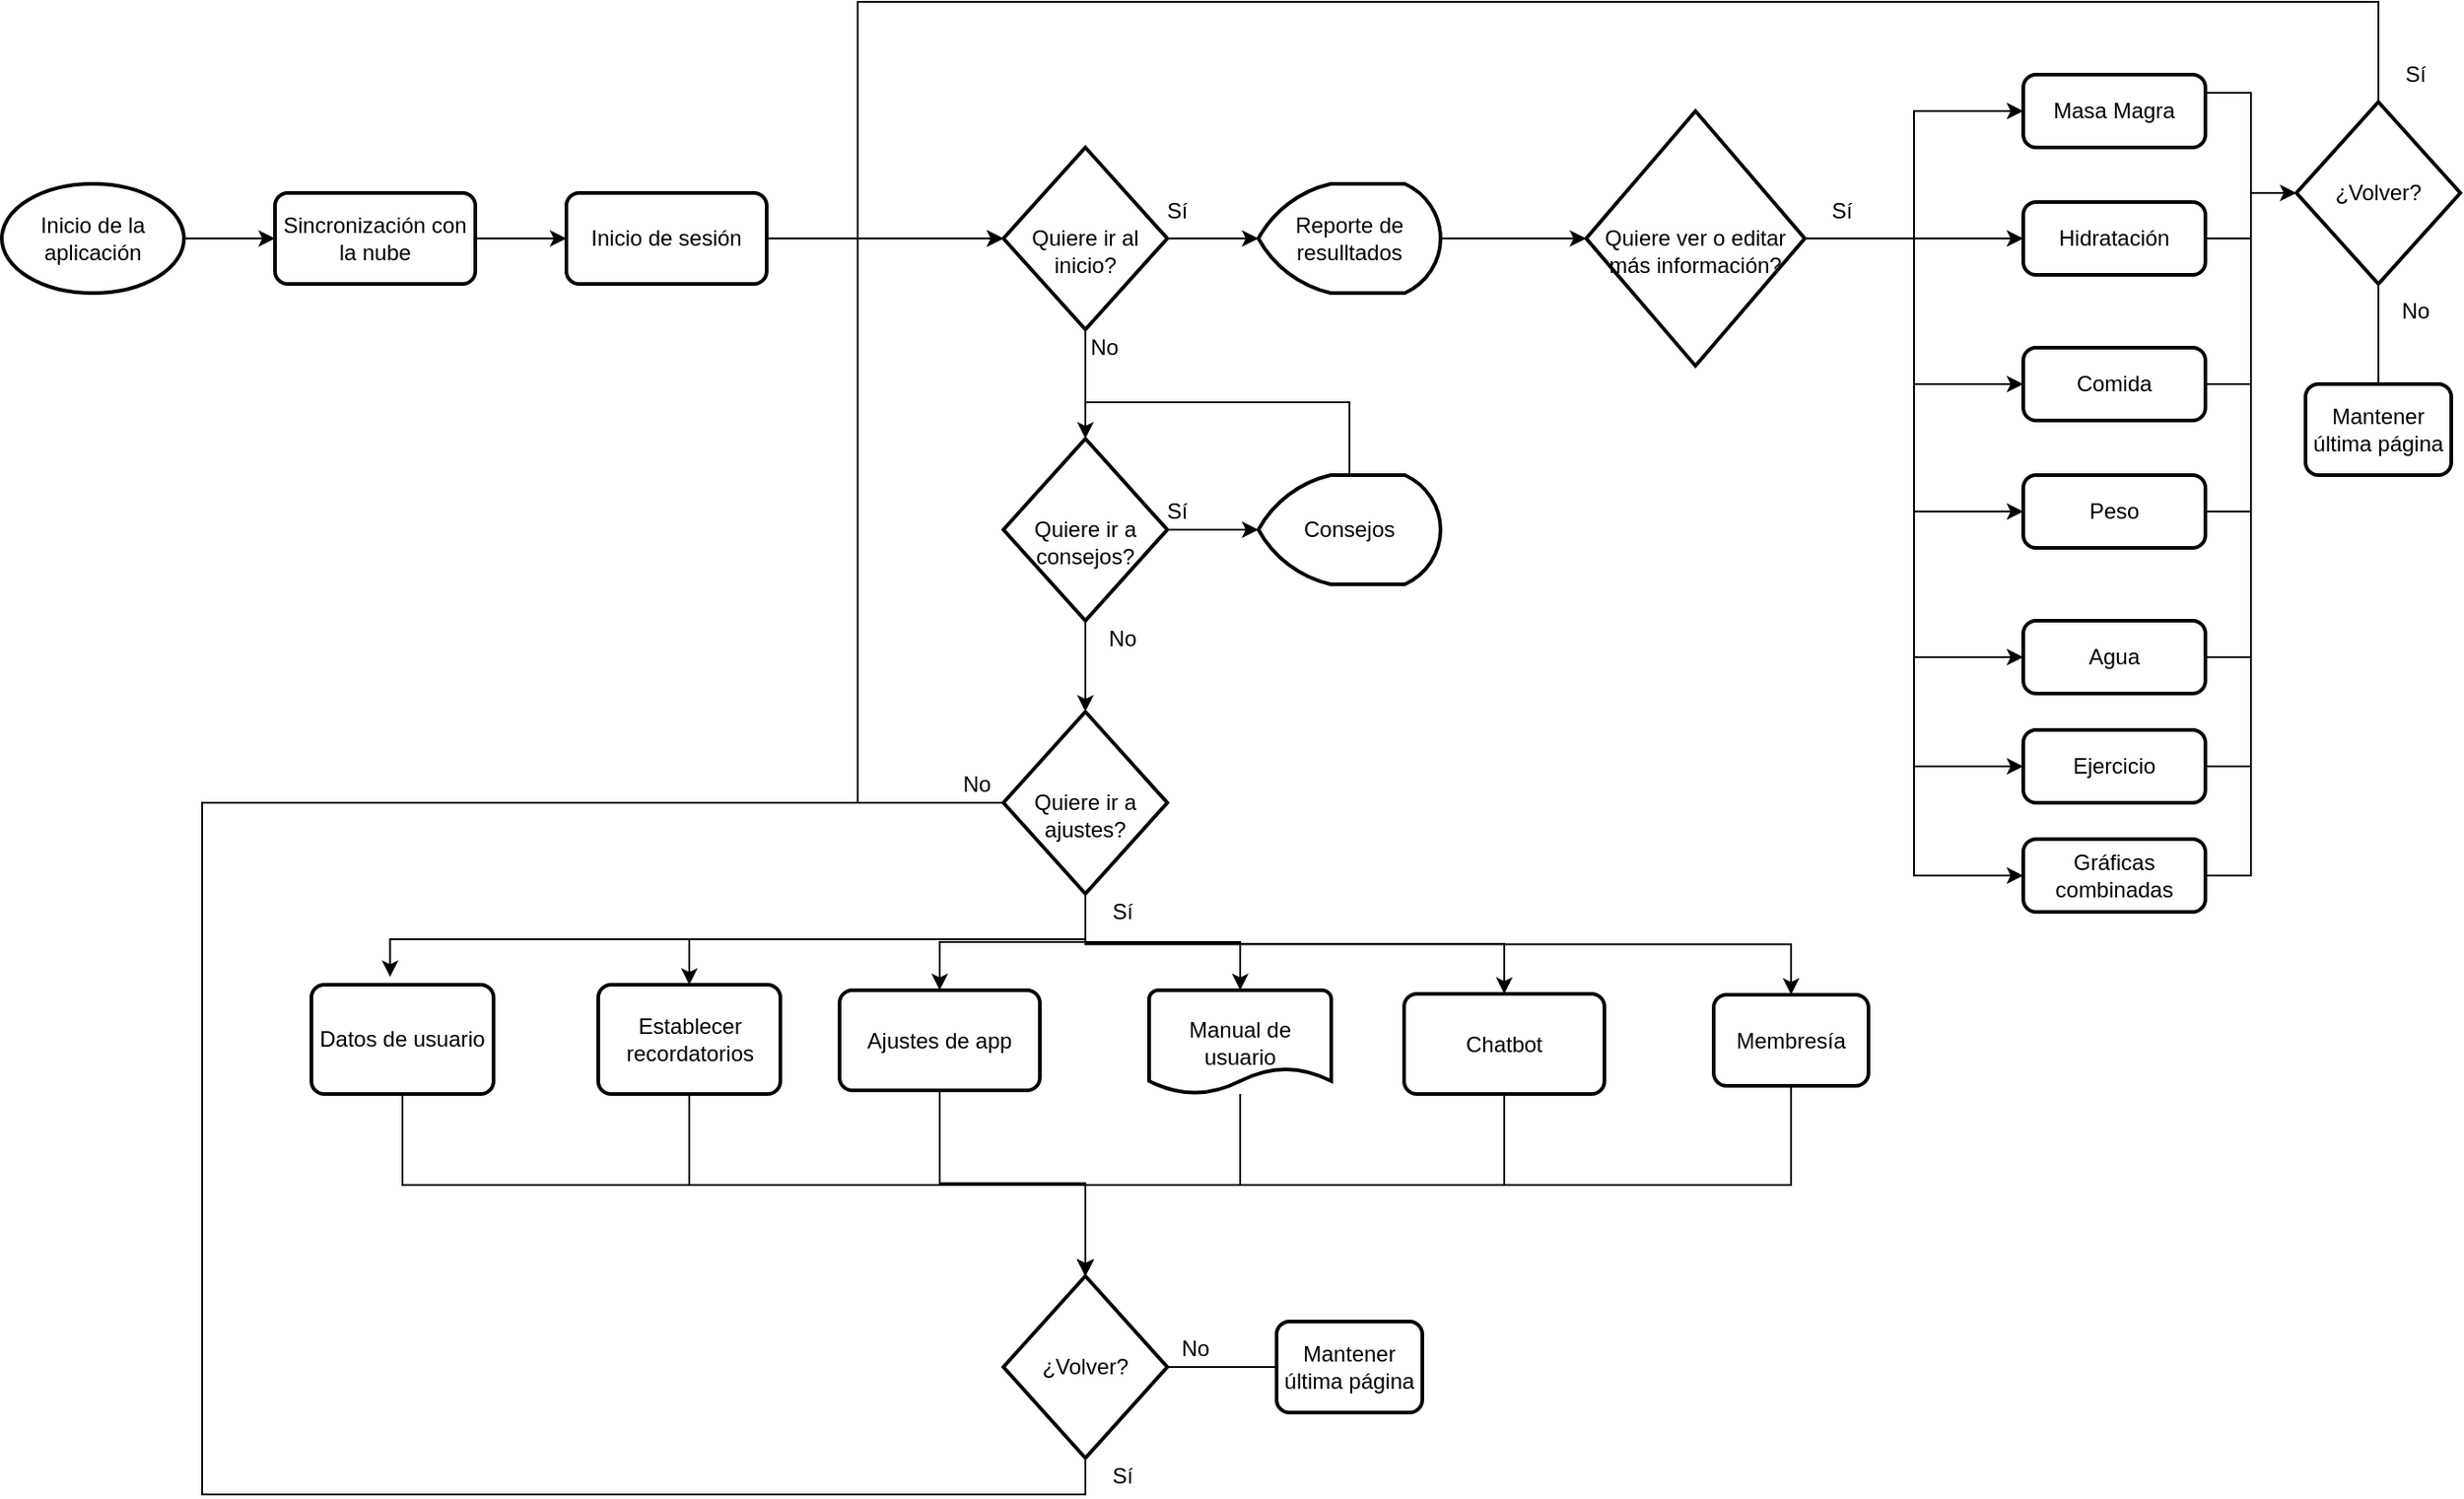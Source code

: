 <mxfile version="15.7.1" type="github">
  <diagram id="03ZAokcntrlKChbKRNU_" name="Page-1">
    <mxGraphModel dx="1635" dy="908" grid="1" gridSize="10" guides="1" tooltips="1" connect="1" arrows="1" fold="1" page="1" pageScale="1" pageWidth="1700" pageHeight="1100" math="0" shadow="0">
      <root>
        <mxCell id="0" />
        <mxCell id="1" parent="0" />
        <mxCell id="kHd_3ohGGgEumY1ikTWk-31" style="edgeStyle=orthogonalEdgeStyle;rounded=0;orthogonalLoop=1;jettySize=auto;html=1;exitX=1;exitY=0.5;exitDx=0;exitDy=0;exitPerimeter=0;entryX=0;entryY=0.5;entryDx=0;entryDy=0;" parent="1" source="AI65t0Lun6rir1HkQO0F-2" target="AI65t0Lun6rir1HkQO0F-4" edge="1">
          <mxGeometry relative="1" as="geometry" />
        </mxCell>
        <mxCell id="AI65t0Lun6rir1HkQO0F-2" value="Inicio de la aplicación" style="strokeWidth=2;html=1;shape=mxgraph.flowchart.start_1;whiteSpace=wrap;" parent="1" vertex="1">
          <mxGeometry x="280" y="190" width="100" height="60" as="geometry" />
        </mxCell>
        <mxCell id="kHd_3ohGGgEumY1ikTWk-33" style="edgeStyle=orthogonalEdgeStyle;rounded=0;orthogonalLoop=1;jettySize=auto;html=1;exitX=1;exitY=0.5;exitDx=0;exitDy=0;entryX=0;entryY=0.5;entryDx=0;entryDy=0;entryPerimeter=0;" parent="1" source="AI65t0Lun6rir1HkQO0F-3" target="kHd_3ohGGgEumY1ikTWk-38" edge="1">
          <mxGeometry relative="1" as="geometry">
            <mxPoint x="760" y="220" as="targetPoint" />
          </mxGeometry>
        </mxCell>
        <mxCell id="AI65t0Lun6rir1HkQO0F-3" value="Inicio de sesión" style="rounded=1;whiteSpace=wrap;html=1;absoluteArcSize=1;arcSize=14;strokeWidth=2;" parent="1" vertex="1">
          <mxGeometry x="590" y="195" width="110" height="50" as="geometry" />
        </mxCell>
        <mxCell id="kHd_3ohGGgEumY1ikTWk-32" style="edgeStyle=orthogonalEdgeStyle;rounded=0;orthogonalLoop=1;jettySize=auto;html=1;exitX=1;exitY=0.5;exitDx=0;exitDy=0;entryX=0;entryY=0.5;entryDx=0;entryDy=0;" parent="1" source="AI65t0Lun6rir1HkQO0F-4" target="AI65t0Lun6rir1HkQO0F-3" edge="1">
          <mxGeometry relative="1" as="geometry" />
        </mxCell>
        <mxCell id="AI65t0Lun6rir1HkQO0F-4" value="Sincronización con la nube" style="rounded=1;whiteSpace=wrap;html=1;absoluteArcSize=1;arcSize=14;strokeWidth=2;" parent="1" vertex="1">
          <mxGeometry x="430" y="195" width="110" height="50" as="geometry" />
        </mxCell>
        <mxCell id="kHd_3ohGGgEumY1ikTWk-112" style="edgeStyle=orthogonalEdgeStyle;rounded=0;orthogonalLoop=1;jettySize=auto;html=1;entryX=0.5;entryY=0;entryDx=0;entryDy=0;entryPerimeter=0;" parent="1" source="AI65t0Lun6rir1HkQO0F-13" target="kHd_3ohGGgEumY1ikTWk-105" edge="1">
          <mxGeometry relative="1" as="geometry" />
        </mxCell>
        <mxCell id="AI65t0Lun6rir1HkQO0F-13" value="Manual de usuario" style="strokeWidth=2;html=1;shape=mxgraph.flowchart.document2;whiteSpace=wrap;size=0.25;" parent="1" vertex="1">
          <mxGeometry x="910" y="633" width="100" height="57" as="geometry" />
        </mxCell>
        <mxCell id="kHd_3ohGGgEumY1ikTWk-123" style="edgeStyle=orthogonalEdgeStyle;rounded=0;orthogonalLoop=1;jettySize=auto;html=1;exitX=1;exitY=0.5;exitDx=0;exitDy=0;entryX=0;entryY=0.5;entryDx=0;entryDy=0;entryPerimeter=0;endArrow=none;endFill=0;" parent="1" source="AI65t0Lun6rir1HkQO0F-18" target="kHd_3ohGGgEumY1ikTWk-120" edge="1">
          <mxGeometry relative="1" as="geometry" />
        </mxCell>
        <mxCell id="AI65t0Lun6rir1HkQO0F-18" value="Comida" style="rounded=1;whiteSpace=wrap;html=1;absoluteArcSize=1;arcSize=14;strokeWidth=2;" parent="1" vertex="1">
          <mxGeometry x="1390" y="280" width="100" height="40" as="geometry" />
        </mxCell>
        <mxCell id="kHd_3ohGGgEumY1ikTWk-124" style="edgeStyle=orthogonalEdgeStyle;rounded=0;orthogonalLoop=1;jettySize=auto;html=1;exitX=1;exitY=0.5;exitDx=0;exitDy=0;entryX=0;entryY=0.5;entryDx=0;entryDy=0;entryPerimeter=0;endArrow=none;endFill=0;" parent="1" source="AI65t0Lun6rir1HkQO0F-19" target="kHd_3ohGGgEumY1ikTWk-120" edge="1">
          <mxGeometry relative="1" as="geometry" />
        </mxCell>
        <mxCell id="AI65t0Lun6rir1HkQO0F-19" value="Peso" style="rounded=1;whiteSpace=wrap;html=1;absoluteArcSize=1;arcSize=14;strokeWidth=2;" parent="1" vertex="1">
          <mxGeometry x="1390" y="350" width="100" height="40" as="geometry" />
        </mxCell>
        <mxCell id="kHd_3ohGGgEumY1ikTWk-125" style="edgeStyle=orthogonalEdgeStyle;rounded=0;orthogonalLoop=1;jettySize=auto;html=1;exitX=1;exitY=0.5;exitDx=0;exitDy=0;entryX=0;entryY=0.5;entryDx=0;entryDy=0;entryPerimeter=0;endArrow=none;endFill=0;" parent="1" source="AI65t0Lun6rir1HkQO0F-20" target="kHd_3ohGGgEumY1ikTWk-120" edge="1">
          <mxGeometry relative="1" as="geometry" />
        </mxCell>
        <mxCell id="AI65t0Lun6rir1HkQO0F-20" value="Agua" style="rounded=1;whiteSpace=wrap;html=1;absoluteArcSize=1;arcSize=14;strokeWidth=2;" parent="1" vertex="1">
          <mxGeometry x="1390" y="430" width="100" height="40" as="geometry" />
        </mxCell>
        <mxCell id="kHd_3ohGGgEumY1ikTWk-110" style="edgeStyle=orthogonalEdgeStyle;rounded=0;orthogonalLoop=1;jettySize=auto;html=1;exitX=0.5;exitY=1;exitDx=0;exitDy=0;entryX=0.5;entryY=0;entryDx=0;entryDy=0;entryPerimeter=0;" parent="1" source="AI65t0Lun6rir1HkQO0F-43" target="kHd_3ohGGgEumY1ikTWk-105" edge="1">
          <mxGeometry relative="1" as="geometry" />
        </mxCell>
        <mxCell id="AI65t0Lun6rir1HkQO0F-43" value="Establecer recordatorios" style="rounded=1;whiteSpace=wrap;html=1;absoluteArcSize=1;arcSize=14;strokeWidth=2;" parent="1" vertex="1">
          <mxGeometry x="607.5" y="630" width="100" height="60" as="geometry" />
        </mxCell>
        <mxCell id="kHd_3ohGGgEumY1ikTWk-111" style="edgeStyle=orthogonalEdgeStyle;rounded=0;orthogonalLoop=1;jettySize=auto;html=1;exitX=0.5;exitY=1;exitDx=0;exitDy=0;entryX=0.5;entryY=0;entryDx=0;entryDy=0;entryPerimeter=0;" parent="1" source="AI65t0Lun6rir1HkQO0F-45" target="kHd_3ohGGgEumY1ikTWk-105" edge="1">
          <mxGeometry relative="1" as="geometry" />
        </mxCell>
        <mxCell id="AI65t0Lun6rir1HkQO0F-45" value="Ajustes de app" style="rounded=1;whiteSpace=wrap;html=1;absoluteArcSize=1;arcSize=14;strokeWidth=2;" parent="1" vertex="1">
          <mxGeometry x="740" y="633" width="110" height="55" as="geometry" />
        </mxCell>
        <mxCell id="kHd_3ohGGgEumY1ikTWk-114" style="edgeStyle=orthogonalEdgeStyle;rounded=0;orthogonalLoop=1;jettySize=auto;html=1;entryX=0.5;entryY=0;entryDx=0;entryDy=0;entryPerimeter=0;" parent="1" source="AI65t0Lun6rir1HkQO0F-46" target="kHd_3ohGGgEumY1ikTWk-105" edge="1">
          <mxGeometry relative="1" as="geometry">
            <Array as="points">
              <mxPoint x="1263" y="740" />
              <mxPoint x="875" y="740" />
            </Array>
          </mxGeometry>
        </mxCell>
        <mxCell id="AI65t0Lun6rir1HkQO0F-46" value="Membresía" style="rounded=1;whiteSpace=wrap;html=1;absoluteArcSize=1;arcSize=14;strokeWidth=2;" parent="1" vertex="1">
          <mxGeometry x="1220" y="635.5" width="85" height="50" as="geometry" />
        </mxCell>
        <mxCell id="kHd_3ohGGgEumY1ikTWk-43" style="edgeStyle=orthogonalEdgeStyle;rounded=0;orthogonalLoop=1;jettySize=auto;html=1;exitX=1;exitY=0.5;exitDx=0;exitDy=0;exitPerimeter=0;" parent="1" source="kHd_3ohGGgEumY1ikTWk-38" target="kHd_3ohGGgEumY1ikTWk-41" edge="1">
          <mxGeometry relative="1" as="geometry" />
        </mxCell>
        <mxCell id="kHd_3ohGGgEumY1ikTWk-56" style="edgeStyle=orthogonalEdgeStyle;rounded=0;orthogonalLoop=1;jettySize=auto;html=1;exitX=0.5;exitY=1;exitDx=0;exitDy=0;exitPerimeter=0;entryX=0.5;entryY=0;entryDx=0;entryDy=0;entryPerimeter=0;" parent="1" source="kHd_3ohGGgEumY1ikTWk-38" target="kHd_3ohGGgEumY1ikTWk-39" edge="1">
          <mxGeometry relative="1" as="geometry" />
        </mxCell>
        <mxCell id="kHd_3ohGGgEumY1ikTWk-38" value="&lt;br&gt;Quiere ir al inicio?" style="strokeWidth=2;html=1;shape=mxgraph.flowchart.decision;whiteSpace=wrap;" parent="1" vertex="1">
          <mxGeometry x="830" y="170" width="90" height="100" as="geometry" />
        </mxCell>
        <mxCell id="kHd_3ohGGgEumY1ikTWk-42" style="edgeStyle=orthogonalEdgeStyle;rounded=0;orthogonalLoop=1;jettySize=auto;html=1;exitX=1;exitY=0.5;exitDx=0;exitDy=0;exitPerimeter=0;entryX=0;entryY=0.5;entryDx=0;entryDy=0;entryPerimeter=0;" parent="1" source="kHd_3ohGGgEumY1ikTWk-39" target="kHd_3ohGGgEumY1ikTWk-88" edge="1">
          <mxGeometry relative="1" as="geometry">
            <mxPoint x="970" y="380" as="targetPoint" />
          </mxGeometry>
        </mxCell>
        <mxCell id="kHd_3ohGGgEumY1ikTWk-57" style="edgeStyle=orthogonalEdgeStyle;rounded=0;orthogonalLoop=1;jettySize=auto;html=1;exitX=0.5;exitY=1;exitDx=0;exitDy=0;exitPerimeter=0;entryX=0.5;entryY=0;entryDx=0;entryDy=0;entryPerimeter=0;" parent="1" source="kHd_3ohGGgEumY1ikTWk-39" target="kHd_3ohGGgEumY1ikTWk-40" edge="1">
          <mxGeometry relative="1" as="geometry" />
        </mxCell>
        <mxCell id="kHd_3ohGGgEumY1ikTWk-39" value="&lt;br&gt;Quiere ir a consejos?" style="strokeWidth=2;html=1;shape=mxgraph.flowchart.decision;whiteSpace=wrap;" parent="1" vertex="1">
          <mxGeometry x="830" y="330" width="90" height="100" as="geometry" />
        </mxCell>
        <mxCell id="kHd_3ohGGgEumY1ikTWk-58" style="edgeStyle=orthogonalEdgeStyle;rounded=0;orthogonalLoop=1;jettySize=auto;html=1;exitX=0;exitY=0.5;exitDx=0;exitDy=0;exitPerimeter=0;entryX=0;entryY=0.5;entryDx=0;entryDy=0;entryPerimeter=0;" parent="1" source="kHd_3ohGGgEumY1ikTWk-40" target="kHd_3ohGGgEumY1ikTWk-38" edge="1">
          <mxGeometry relative="1" as="geometry">
            <Array as="points">
              <mxPoint x="750" y="530" />
              <mxPoint x="750" y="220" />
            </Array>
          </mxGeometry>
        </mxCell>
        <mxCell id="kHd_3ohGGgEumY1ikTWk-60" style="edgeStyle=orthogonalEdgeStyle;rounded=0;orthogonalLoop=1;jettySize=auto;html=1;exitX=0.5;exitY=1;exitDx=0;exitDy=0;exitPerimeter=0;entryX=0.432;entryY=-0.072;entryDx=0;entryDy=0;entryPerimeter=0;" parent="1" source="kHd_3ohGGgEumY1ikTWk-40" target="kHd_3ohGGgEumY1ikTWk-108" edge="1">
          <mxGeometry relative="1" as="geometry">
            <mxPoint x="500" y="630" as="targetPoint" />
          </mxGeometry>
        </mxCell>
        <mxCell id="kHd_3ohGGgEumY1ikTWk-61" style="edgeStyle=orthogonalEdgeStyle;rounded=0;orthogonalLoop=1;jettySize=auto;html=1;exitX=0.5;exitY=1;exitDx=0;exitDy=0;exitPerimeter=0;entryX=0.5;entryY=0;entryDx=0;entryDy=0;" parent="1" source="kHd_3ohGGgEumY1ikTWk-40" target="AI65t0Lun6rir1HkQO0F-43" edge="1">
          <mxGeometry relative="1" as="geometry" />
        </mxCell>
        <mxCell id="kHd_3ohGGgEumY1ikTWk-64" style="edgeStyle=orthogonalEdgeStyle;rounded=0;orthogonalLoop=1;jettySize=auto;html=1;exitX=0.5;exitY=1;exitDx=0;exitDy=0;exitPerimeter=0;entryX=0.5;entryY=0;entryDx=0;entryDy=0;" parent="1" source="kHd_3ohGGgEumY1ikTWk-40" target="AI65t0Lun6rir1HkQO0F-45" edge="1">
          <mxGeometry relative="1" as="geometry" />
        </mxCell>
        <mxCell id="kHd_3ohGGgEumY1ikTWk-66" style="edgeStyle=orthogonalEdgeStyle;rounded=0;orthogonalLoop=1;jettySize=auto;html=1;exitX=0.5;exitY=1;exitDx=0;exitDy=0;exitPerimeter=0;entryX=0.5;entryY=0;entryDx=0;entryDy=0;entryPerimeter=0;" parent="1" source="kHd_3ohGGgEumY1ikTWk-40" target="AI65t0Lun6rir1HkQO0F-13" edge="1">
          <mxGeometry relative="1" as="geometry" />
        </mxCell>
        <mxCell id="kHd_3ohGGgEumY1ikTWk-70" style="edgeStyle=orthogonalEdgeStyle;rounded=0;orthogonalLoop=1;jettySize=auto;html=1;exitX=0.5;exitY=1;exitDx=0;exitDy=0;exitPerimeter=0;entryX=0.5;entryY=0;entryDx=0;entryDy=0;" parent="1" source="kHd_3ohGGgEumY1ikTWk-40" target="kHd_3ohGGgEumY1ikTWk-69" edge="1">
          <mxGeometry relative="1" as="geometry" />
        </mxCell>
        <mxCell id="kHd_3ohGGgEumY1ikTWk-71" style="edgeStyle=orthogonalEdgeStyle;rounded=0;orthogonalLoop=1;jettySize=auto;html=1;exitX=0.5;exitY=1;exitDx=0;exitDy=0;exitPerimeter=0;" parent="1" source="kHd_3ohGGgEumY1ikTWk-40" target="AI65t0Lun6rir1HkQO0F-46" edge="1">
          <mxGeometry relative="1" as="geometry" />
        </mxCell>
        <mxCell id="kHd_3ohGGgEumY1ikTWk-40" value="&lt;br&gt;Quiere ir a ajustes?" style="strokeWidth=2;html=1;shape=mxgraph.flowchart.decision;whiteSpace=wrap;" parent="1" vertex="1">
          <mxGeometry x="830" y="480" width="90" height="100" as="geometry" />
        </mxCell>
        <mxCell id="kHd_3ohGGgEumY1ikTWk-92" style="edgeStyle=orthogonalEdgeStyle;rounded=0;orthogonalLoop=1;jettySize=auto;html=1;exitX=1;exitY=0.5;exitDx=0;exitDy=0;exitPerimeter=0;entryX=0;entryY=0.5;entryDx=0;entryDy=0;entryPerimeter=0;" parent="1" source="kHd_3ohGGgEumY1ikTWk-41" target="kHd_3ohGGgEumY1ikTWk-89" edge="1">
          <mxGeometry relative="1" as="geometry" />
        </mxCell>
        <mxCell id="kHd_3ohGGgEumY1ikTWk-41" value="Reporte de resulltados" style="strokeWidth=2;html=1;shape=mxgraph.flowchart.display;whiteSpace=wrap;" parent="1" vertex="1">
          <mxGeometry x="970" y="190" width="100" height="60" as="geometry" />
        </mxCell>
        <mxCell id="kHd_3ohGGgEumY1ikTWk-113" style="edgeStyle=orthogonalEdgeStyle;rounded=0;orthogonalLoop=1;jettySize=auto;html=1;exitX=0.5;exitY=1;exitDx=0;exitDy=0;entryX=0.5;entryY=0;entryDx=0;entryDy=0;entryPerimeter=0;" parent="1" source="kHd_3ohGGgEumY1ikTWk-69" target="kHd_3ohGGgEumY1ikTWk-105" edge="1">
          <mxGeometry relative="1" as="geometry" />
        </mxCell>
        <mxCell id="kHd_3ohGGgEumY1ikTWk-69" value="Chatbot" style="rounded=1;whiteSpace=wrap;html=1;absoluteArcSize=1;arcSize=14;strokeWidth=2;" parent="1" vertex="1">
          <mxGeometry x="1050" y="635" width="110" height="55" as="geometry" />
        </mxCell>
        <mxCell id="kHd_3ohGGgEumY1ikTWk-81" value="Sí" style="text;html=1;align=center;verticalAlign=middle;resizable=0;points=[];autosize=1;strokeColor=none;fillColor=none;" parent="1" vertex="1">
          <mxGeometry x="910" y="360" width="30" height="20" as="geometry" />
        </mxCell>
        <mxCell id="kHd_3ohGGgEumY1ikTWk-82" value="Sí" style="text;html=1;align=center;verticalAlign=middle;resizable=0;points=[];autosize=1;strokeColor=none;fillColor=none;" parent="1" vertex="1">
          <mxGeometry x="880" y="580" width="30" height="20" as="geometry" />
        </mxCell>
        <mxCell id="kHd_3ohGGgEumY1ikTWk-83" value="Sí" style="text;html=1;align=center;verticalAlign=middle;resizable=0;points=[];autosize=1;strokeColor=none;fillColor=none;" parent="1" vertex="1">
          <mxGeometry x="910" y="195" width="30" height="20" as="geometry" />
        </mxCell>
        <mxCell id="kHd_3ohGGgEumY1ikTWk-84" value="No" style="text;html=1;align=center;verticalAlign=middle;resizable=0;points=[];autosize=1;strokeColor=none;fillColor=none;" parent="1" vertex="1">
          <mxGeometry x="880" y="430" width="30" height="20" as="geometry" />
        </mxCell>
        <mxCell id="kHd_3ohGGgEumY1ikTWk-85" value="No" style="text;html=1;align=center;verticalAlign=middle;resizable=0;points=[];autosize=1;strokeColor=none;fillColor=none;" parent="1" vertex="1">
          <mxGeometry x="800" y="510" width="30" height="20" as="geometry" />
        </mxCell>
        <mxCell id="kHd_3ohGGgEumY1ikTWk-86" value="No" style="text;html=1;align=center;verticalAlign=middle;resizable=0;points=[];autosize=1;strokeColor=none;fillColor=none;" parent="1" vertex="1">
          <mxGeometry x="870" y="270" width="30" height="20" as="geometry" />
        </mxCell>
        <mxCell id="kHd_3ohGGgEumY1ikTWk-135" style="edgeStyle=orthogonalEdgeStyle;rounded=0;orthogonalLoop=1;jettySize=auto;html=1;exitX=0.5;exitY=0;exitDx=0;exitDy=0;exitPerimeter=0;entryX=0.5;entryY=0;entryDx=0;entryDy=0;entryPerimeter=0;endArrow=none;endFill=0;" parent="1" source="kHd_3ohGGgEumY1ikTWk-88" target="kHd_3ohGGgEumY1ikTWk-39" edge="1">
          <mxGeometry relative="1" as="geometry">
            <Array as="points">
              <mxPoint x="1020" y="310" />
              <mxPoint x="875" y="310" />
            </Array>
          </mxGeometry>
        </mxCell>
        <mxCell id="kHd_3ohGGgEumY1ikTWk-88" value="Consejos" style="strokeWidth=2;html=1;shape=mxgraph.flowchart.display;whiteSpace=wrap;" parent="1" vertex="1">
          <mxGeometry x="970" y="350" width="100" height="60" as="geometry" />
        </mxCell>
        <mxCell id="kHd_3ohGGgEumY1ikTWk-95" style="edgeStyle=orthogonalEdgeStyle;rounded=0;orthogonalLoop=1;jettySize=auto;html=1;exitX=1;exitY=0.5;exitDx=0;exitDy=0;exitPerimeter=0;entryX=0;entryY=0.5;entryDx=0;entryDy=0;" parent="1" source="kHd_3ohGGgEumY1ikTWk-89" target="kHd_3ohGGgEumY1ikTWk-94" edge="1">
          <mxGeometry relative="1" as="geometry" />
        </mxCell>
        <mxCell id="kHd_3ohGGgEumY1ikTWk-96" style="edgeStyle=orthogonalEdgeStyle;rounded=0;orthogonalLoop=1;jettySize=auto;html=1;exitX=1;exitY=0.5;exitDx=0;exitDy=0;exitPerimeter=0;entryX=0;entryY=0.5;entryDx=0;entryDy=0;" parent="1" source="kHd_3ohGGgEumY1ikTWk-89" target="kHd_3ohGGgEumY1ikTWk-93" edge="1">
          <mxGeometry relative="1" as="geometry" />
        </mxCell>
        <mxCell id="kHd_3ohGGgEumY1ikTWk-97" style="edgeStyle=orthogonalEdgeStyle;rounded=0;orthogonalLoop=1;jettySize=auto;html=1;exitX=1;exitY=0.5;exitDx=0;exitDy=0;exitPerimeter=0;entryX=0;entryY=0.5;entryDx=0;entryDy=0;" parent="1" source="kHd_3ohGGgEumY1ikTWk-89" target="AI65t0Lun6rir1HkQO0F-18" edge="1">
          <mxGeometry relative="1" as="geometry" />
        </mxCell>
        <mxCell id="kHd_3ohGGgEumY1ikTWk-98" style="edgeStyle=orthogonalEdgeStyle;rounded=0;orthogonalLoop=1;jettySize=auto;html=1;exitX=1;exitY=0.5;exitDx=0;exitDy=0;exitPerimeter=0;entryX=0;entryY=0.5;entryDx=0;entryDy=0;" parent="1" source="kHd_3ohGGgEumY1ikTWk-89" target="AI65t0Lun6rir1HkQO0F-19" edge="1">
          <mxGeometry relative="1" as="geometry" />
        </mxCell>
        <mxCell id="kHd_3ohGGgEumY1ikTWk-99" style="edgeStyle=orthogonalEdgeStyle;rounded=0;orthogonalLoop=1;jettySize=auto;html=1;exitX=1;exitY=0.5;exitDx=0;exitDy=0;exitPerimeter=0;entryX=0;entryY=0.5;entryDx=0;entryDy=0;" parent="1" source="kHd_3ohGGgEumY1ikTWk-89" target="AI65t0Lun6rir1HkQO0F-20" edge="1">
          <mxGeometry relative="1" as="geometry" />
        </mxCell>
        <mxCell id="kHd_3ohGGgEumY1ikTWk-102" style="edgeStyle=orthogonalEdgeStyle;rounded=0;orthogonalLoop=1;jettySize=auto;html=1;exitX=1;exitY=0.5;exitDx=0;exitDy=0;exitPerimeter=0;entryX=0;entryY=0.5;entryDx=0;entryDy=0;" parent="1" source="kHd_3ohGGgEumY1ikTWk-89" target="kHd_3ohGGgEumY1ikTWk-101" edge="1">
          <mxGeometry relative="1" as="geometry" />
        </mxCell>
        <mxCell id="2BVYzGVtXaByLFUXLKAj-2" style="edgeStyle=orthogonalEdgeStyle;rounded=0;orthogonalLoop=1;jettySize=auto;html=1;exitX=1;exitY=0.5;exitDx=0;exitDy=0;exitPerimeter=0;entryX=0;entryY=0.5;entryDx=0;entryDy=0;" edge="1" parent="1" source="kHd_3ohGGgEumY1ikTWk-89" target="2BVYzGVtXaByLFUXLKAj-1">
          <mxGeometry relative="1" as="geometry" />
        </mxCell>
        <mxCell id="kHd_3ohGGgEumY1ikTWk-89" value="&lt;br&gt;Quiere ver o editar más información?" style="strokeWidth=2;html=1;shape=mxgraph.flowchart.decision;whiteSpace=wrap;" parent="1" vertex="1">
          <mxGeometry x="1150" y="150" width="120" height="140" as="geometry" />
        </mxCell>
        <mxCell id="kHd_3ohGGgEumY1ikTWk-121" style="edgeStyle=orthogonalEdgeStyle;rounded=0;orthogonalLoop=1;jettySize=auto;html=1;exitX=1;exitY=0.5;exitDx=0;exitDy=0;entryX=0;entryY=0.5;entryDx=0;entryDy=0;entryPerimeter=0;endArrow=none;endFill=0;" parent="1" source="kHd_3ohGGgEumY1ikTWk-93" target="kHd_3ohGGgEumY1ikTWk-120" edge="1">
          <mxGeometry relative="1" as="geometry" />
        </mxCell>
        <mxCell id="kHd_3ohGGgEumY1ikTWk-93" value="Hidratación" style="rounded=1;whiteSpace=wrap;html=1;absoluteArcSize=1;arcSize=14;strokeWidth=2;" parent="1" vertex="1">
          <mxGeometry x="1390" y="200" width="100" height="40" as="geometry" />
        </mxCell>
        <mxCell id="kHd_3ohGGgEumY1ikTWk-122" style="edgeStyle=orthogonalEdgeStyle;rounded=0;orthogonalLoop=1;jettySize=auto;html=1;exitX=1;exitY=0.25;exitDx=0;exitDy=0;entryX=0;entryY=0.5;entryDx=0;entryDy=0;entryPerimeter=0;endArrow=none;endFill=0;" parent="1" source="kHd_3ohGGgEumY1ikTWk-94" target="kHd_3ohGGgEumY1ikTWk-120" edge="1">
          <mxGeometry relative="1" as="geometry" />
        </mxCell>
        <mxCell id="kHd_3ohGGgEumY1ikTWk-94" value="Masa Magra" style="rounded=1;whiteSpace=wrap;html=1;absoluteArcSize=1;arcSize=14;strokeWidth=2;" parent="1" vertex="1">
          <mxGeometry x="1390" y="130" width="100" height="40" as="geometry" />
        </mxCell>
        <mxCell id="kHd_3ohGGgEumY1ikTWk-126" style="edgeStyle=orthogonalEdgeStyle;rounded=0;orthogonalLoop=1;jettySize=auto;html=1;exitX=1;exitY=0.5;exitDx=0;exitDy=0;entryX=0;entryY=0.5;entryDx=0;entryDy=0;entryPerimeter=0;endArrow=none;endFill=0;" parent="1" source="kHd_3ohGGgEumY1ikTWk-101" target="kHd_3ohGGgEumY1ikTWk-120" edge="1">
          <mxGeometry relative="1" as="geometry" />
        </mxCell>
        <mxCell id="kHd_3ohGGgEumY1ikTWk-101" value="Ejercicio" style="rounded=1;whiteSpace=wrap;html=1;absoluteArcSize=1;arcSize=14;strokeWidth=2;" parent="1" vertex="1">
          <mxGeometry x="1390" y="490" width="100" height="40" as="geometry" />
        </mxCell>
        <mxCell id="kHd_3ohGGgEumY1ikTWk-103" value="Sí" style="text;html=1;align=center;verticalAlign=middle;resizable=0;points=[];autosize=1;strokeColor=none;fillColor=none;" parent="1" vertex="1">
          <mxGeometry x="1275" y="195" width="30" height="20" as="geometry" />
        </mxCell>
        <mxCell id="kHd_3ohGGgEumY1ikTWk-115" style="edgeStyle=orthogonalEdgeStyle;rounded=0;orthogonalLoop=1;jettySize=auto;html=1;exitX=0.5;exitY=1;exitDx=0;exitDy=0;exitPerimeter=0;entryX=0;entryY=0.5;entryDx=0;entryDy=0;entryPerimeter=0;endArrow=none;endFill=0;" parent="1" source="kHd_3ohGGgEumY1ikTWk-105" target="kHd_3ohGGgEumY1ikTWk-40" edge="1">
          <mxGeometry relative="1" as="geometry">
            <Array as="points">
              <mxPoint x="875" y="910" />
              <mxPoint x="390" y="910" />
              <mxPoint x="390" y="530" />
            </Array>
          </mxGeometry>
        </mxCell>
        <mxCell id="kHd_3ohGGgEumY1ikTWk-118" style="edgeStyle=orthogonalEdgeStyle;rounded=0;orthogonalLoop=1;jettySize=auto;html=1;exitX=1;exitY=0.5;exitDx=0;exitDy=0;exitPerimeter=0;entryX=0;entryY=0.5;entryDx=0;entryDy=0;endArrow=none;endFill=0;" parent="1" source="kHd_3ohGGgEumY1ikTWk-105" target="kHd_3ohGGgEumY1ikTWk-117" edge="1">
          <mxGeometry relative="1" as="geometry" />
        </mxCell>
        <mxCell id="kHd_3ohGGgEumY1ikTWk-105" value="¿Volver?" style="strokeWidth=2;html=1;shape=mxgraph.flowchart.decision;whiteSpace=wrap;" parent="1" vertex="1">
          <mxGeometry x="830" y="790" width="90" height="100" as="geometry" />
        </mxCell>
        <mxCell id="kHd_3ohGGgEumY1ikTWk-109" style="edgeStyle=orthogonalEdgeStyle;rounded=0;orthogonalLoop=1;jettySize=auto;html=1;exitX=0.5;exitY=1;exitDx=0;exitDy=0;entryX=0.5;entryY=0;entryDx=0;entryDy=0;entryPerimeter=0;" parent="1" source="kHd_3ohGGgEumY1ikTWk-108" target="kHd_3ohGGgEumY1ikTWk-105" edge="1">
          <mxGeometry relative="1" as="geometry" />
        </mxCell>
        <mxCell id="kHd_3ohGGgEumY1ikTWk-108" value="Datos de usuario" style="rounded=1;whiteSpace=wrap;html=1;absoluteArcSize=1;arcSize=14;strokeWidth=2;" parent="1" vertex="1">
          <mxGeometry x="450" y="630" width="100" height="60" as="geometry" />
        </mxCell>
        <mxCell id="kHd_3ohGGgEumY1ikTWk-116" value="Sí" style="text;html=1;align=center;verticalAlign=middle;resizable=0;points=[];autosize=1;strokeColor=none;fillColor=none;" parent="1" vertex="1">
          <mxGeometry x="880" y="890" width="30" height="20" as="geometry" />
        </mxCell>
        <mxCell id="kHd_3ohGGgEumY1ikTWk-117" value="Mantener última página" style="rounded=1;whiteSpace=wrap;html=1;absoluteArcSize=1;arcSize=14;strokeWidth=2;" parent="1" vertex="1">
          <mxGeometry x="980" y="815" width="80" height="50" as="geometry" />
        </mxCell>
        <mxCell id="kHd_3ohGGgEumY1ikTWk-119" value="No" style="text;html=1;align=center;verticalAlign=middle;resizable=0;points=[];autosize=1;strokeColor=none;fillColor=none;" parent="1" vertex="1">
          <mxGeometry x="920" y="820" width="30" height="20" as="geometry" />
        </mxCell>
        <mxCell id="kHd_3ohGGgEumY1ikTWk-130" style="edgeStyle=orthogonalEdgeStyle;rounded=0;orthogonalLoop=1;jettySize=auto;html=1;exitX=0.5;exitY=0;exitDx=0;exitDy=0;exitPerimeter=0;entryX=0;entryY=0.5;entryDx=0;entryDy=0;entryPerimeter=0;endArrow=none;endFill=0;" parent="1" source="kHd_3ohGGgEumY1ikTWk-120" target="kHd_3ohGGgEumY1ikTWk-38" edge="1">
          <mxGeometry relative="1" as="geometry">
            <Array as="points">
              <mxPoint x="1585" y="90" />
              <mxPoint x="750" y="90" />
              <mxPoint x="750" y="220" />
            </Array>
          </mxGeometry>
        </mxCell>
        <mxCell id="kHd_3ohGGgEumY1ikTWk-133" style="edgeStyle=orthogonalEdgeStyle;rounded=0;orthogonalLoop=1;jettySize=auto;html=1;exitX=0.5;exitY=1;exitDx=0;exitDy=0;exitPerimeter=0;entryX=0.5;entryY=0;entryDx=0;entryDy=0;endArrow=none;endFill=0;" parent="1" source="kHd_3ohGGgEumY1ikTWk-120" target="kHd_3ohGGgEumY1ikTWk-132" edge="1">
          <mxGeometry relative="1" as="geometry" />
        </mxCell>
        <mxCell id="kHd_3ohGGgEumY1ikTWk-120" value="¿Volver?" style="strokeWidth=2;html=1;shape=mxgraph.flowchart.decision;whiteSpace=wrap;" parent="1" vertex="1">
          <mxGeometry x="1540" y="145" width="90" height="100" as="geometry" />
        </mxCell>
        <mxCell id="kHd_3ohGGgEumY1ikTWk-131" value="Sí" style="text;html=1;align=center;verticalAlign=middle;resizable=0;points=[];autosize=1;strokeColor=none;fillColor=none;" parent="1" vertex="1">
          <mxGeometry x="1590" y="120" width="30" height="20" as="geometry" />
        </mxCell>
        <mxCell id="kHd_3ohGGgEumY1ikTWk-132" value="Mantener última página" style="rounded=1;whiteSpace=wrap;html=1;absoluteArcSize=1;arcSize=14;strokeWidth=2;" parent="1" vertex="1">
          <mxGeometry x="1545" y="300" width="80" height="50" as="geometry" />
        </mxCell>
        <mxCell id="kHd_3ohGGgEumY1ikTWk-134" value="No" style="text;html=1;align=center;verticalAlign=middle;resizable=0;points=[];autosize=1;strokeColor=none;fillColor=none;" parent="1" vertex="1">
          <mxGeometry x="1590" y="250" width="30" height="20" as="geometry" />
        </mxCell>
        <mxCell id="2BVYzGVtXaByLFUXLKAj-3" style="edgeStyle=orthogonalEdgeStyle;rounded=0;orthogonalLoop=1;jettySize=auto;html=1;exitX=1;exitY=0.5;exitDx=0;exitDy=0;entryX=0;entryY=0.5;entryDx=0;entryDy=0;entryPerimeter=0;" edge="1" parent="1" source="2BVYzGVtXaByLFUXLKAj-1" target="kHd_3ohGGgEumY1ikTWk-120">
          <mxGeometry relative="1" as="geometry" />
        </mxCell>
        <mxCell id="2BVYzGVtXaByLFUXLKAj-1" value="Gráficas combinadas" style="rounded=1;whiteSpace=wrap;html=1;absoluteArcSize=1;arcSize=14;strokeWidth=2;" vertex="1" parent="1">
          <mxGeometry x="1390" y="550" width="100" height="40" as="geometry" />
        </mxCell>
      </root>
    </mxGraphModel>
  </diagram>
</mxfile>
